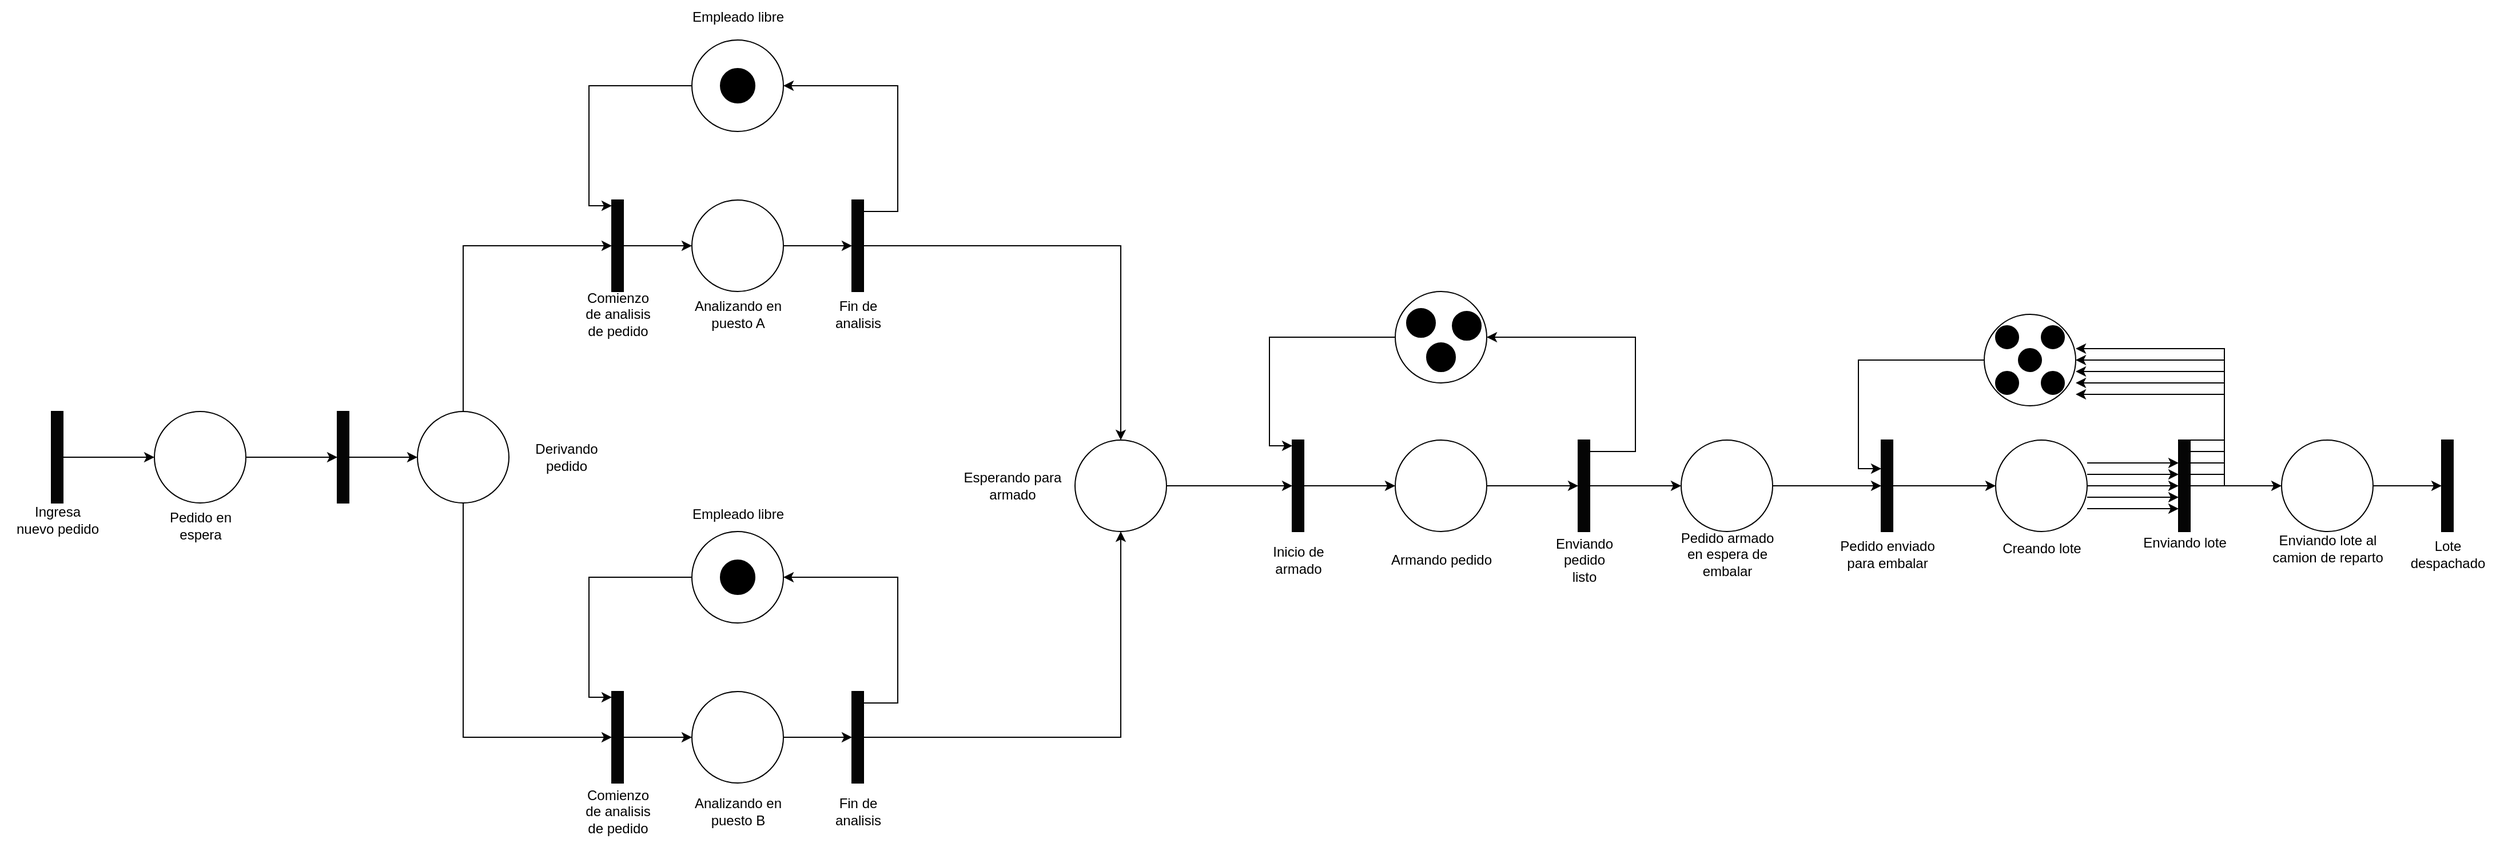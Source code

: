 <mxfile version="24.8.3">
  <diagram name="Page-1" id="ZLIr2dGa3FI1vkI3QF5f">
    <mxGraphModel dx="2049" dy="1036" grid="1" gridSize="10" guides="1" tooltips="1" connect="1" arrows="1" fold="1" page="1" pageScale="1" pageWidth="1400" pageHeight="850" math="0" shadow="0">
      <root>
        <mxCell id="0" />
        <mxCell id="1" parent="0" />
        <mxCell id="7lzFp0Yg2v_CefDAZ_hL-3" value="" style="edgeStyle=orthogonalEdgeStyle;rounded=0;orthogonalLoop=1;jettySize=auto;html=1;curved=0;" edge="1" parent="1" source="7lzFp0Yg2v_CefDAZ_hL-1" target="7lzFp0Yg2v_CefDAZ_hL-2">
          <mxGeometry relative="1" as="geometry" />
        </mxCell>
        <mxCell id="7lzFp0Yg2v_CefDAZ_hL-1" value="" style="html=1;points=[[0,0,0,0,5],[0,1,0,0,-5],[1,0,0,0,5],[1,1,0,0,-5]];perimeter=orthogonalPerimeter;outlineConnect=0;targetShapes=umlLifeline;portConstraint=eastwest;newEdgeStyle={&quot;curved&quot;:0,&quot;rounded&quot;:0};fillColor=#050505;" vertex="1" parent="1">
          <mxGeometry x="365" y="410" width="10" height="80" as="geometry" />
        </mxCell>
        <mxCell id="7lzFp0Yg2v_CefDAZ_hL-5" value="" style="edgeStyle=orthogonalEdgeStyle;rounded=0;orthogonalLoop=1;jettySize=auto;html=1;" edge="1" parent="1" source="7lzFp0Yg2v_CefDAZ_hL-2" target="7lzFp0Yg2v_CefDAZ_hL-4">
          <mxGeometry relative="1" as="geometry" />
        </mxCell>
        <mxCell id="7lzFp0Yg2v_CefDAZ_hL-2" value="" style="ellipse;whiteSpace=wrap;html=1;aspect=fixed;" vertex="1" parent="1">
          <mxGeometry x="455" y="410" width="80" height="80" as="geometry" />
        </mxCell>
        <mxCell id="7lzFp0Yg2v_CefDAZ_hL-9" value="" style="edgeStyle=orthogonalEdgeStyle;rounded=0;orthogonalLoop=1;jettySize=auto;html=1;curved=0;" edge="1" parent="1" source="7lzFp0Yg2v_CefDAZ_hL-4" target="7lzFp0Yg2v_CefDAZ_hL-6">
          <mxGeometry relative="1" as="geometry" />
        </mxCell>
        <mxCell id="7lzFp0Yg2v_CefDAZ_hL-4" value="" style="html=1;points=[[0,0,0,0,5],[0,1,0,0,-5],[1,0,0,0,5],[1,1,0,0,-5]];perimeter=orthogonalPerimeter;outlineConnect=0;targetShapes=umlLifeline;portConstraint=eastwest;newEdgeStyle={&quot;curved&quot;:0,&quot;rounded&quot;:0};fillColor=#050505;" vertex="1" parent="1">
          <mxGeometry x="615" y="410" width="10" height="80" as="geometry" />
        </mxCell>
        <mxCell id="7lzFp0Yg2v_CefDAZ_hL-109" style="edgeStyle=orthogonalEdgeStyle;rounded=0;orthogonalLoop=1;jettySize=auto;html=1;" edge="1" parent="1" source="7lzFp0Yg2v_CefDAZ_hL-6" target="7lzFp0Yg2v_CefDAZ_hL-45">
          <mxGeometry relative="1" as="geometry" />
        </mxCell>
        <mxCell id="7lzFp0Yg2v_CefDAZ_hL-110" style="edgeStyle=orthogonalEdgeStyle;rounded=0;orthogonalLoop=1;jettySize=auto;html=1;" edge="1" parent="1" source="7lzFp0Yg2v_CefDAZ_hL-6" target="7lzFp0Yg2v_CefDAZ_hL-11">
          <mxGeometry relative="1" as="geometry" />
        </mxCell>
        <mxCell id="7lzFp0Yg2v_CefDAZ_hL-6" value="" style="ellipse;whiteSpace=wrap;html=1;aspect=fixed;" vertex="1" parent="1">
          <mxGeometry x="685" y="410" width="80" height="80" as="geometry" />
        </mxCell>
        <mxCell id="7lzFp0Yg2v_CefDAZ_hL-10" value="" style="edgeStyle=orthogonalEdgeStyle;rounded=0;orthogonalLoop=1;jettySize=auto;html=1;curved=0;" edge="1" parent="1" source="7lzFp0Yg2v_CefDAZ_hL-11" target="7lzFp0Yg2v_CefDAZ_hL-12">
          <mxGeometry relative="1" as="geometry" />
        </mxCell>
        <mxCell id="7lzFp0Yg2v_CefDAZ_hL-11" value="" style="html=1;points=[[0,0,0,0,5],[0,1,0,0,-5],[1,0,0,0,5],[1,1,0,0,-5]];perimeter=orthogonalPerimeter;outlineConnect=0;targetShapes=umlLifeline;portConstraint=eastwest;newEdgeStyle={&quot;curved&quot;:0,&quot;rounded&quot;:0};fillColor=#050505;" vertex="1" parent="1">
          <mxGeometry x="855" y="225" width="10" height="80" as="geometry" />
        </mxCell>
        <mxCell id="7lzFp0Yg2v_CefDAZ_hL-20" value="" style="edgeStyle=orthogonalEdgeStyle;rounded=0;orthogonalLoop=1;jettySize=auto;html=1;" edge="1" parent="1" source="7lzFp0Yg2v_CefDAZ_hL-12" target="7lzFp0Yg2v_CefDAZ_hL-19">
          <mxGeometry relative="1" as="geometry" />
        </mxCell>
        <mxCell id="7lzFp0Yg2v_CefDAZ_hL-12" value="" style="ellipse;whiteSpace=wrap;html=1;aspect=fixed;" vertex="1" parent="1">
          <mxGeometry x="925" y="225" width="80" height="80" as="geometry" />
        </mxCell>
        <mxCell id="7lzFp0Yg2v_CefDAZ_hL-23" style="edgeStyle=orthogonalEdgeStyle;rounded=0;orthogonalLoop=1;jettySize=auto;html=1;curved=0;entryX=1;entryY=0.5;entryDx=0;entryDy=0;" edge="1" parent="1" source="7lzFp0Yg2v_CefDAZ_hL-19" target="7lzFp0Yg2v_CefDAZ_hL-21">
          <mxGeometry relative="1" as="geometry">
            <Array as="points">
              <mxPoint x="1105" y="235" />
              <mxPoint x="1105" y="125" />
            </Array>
          </mxGeometry>
        </mxCell>
        <mxCell id="7lzFp0Yg2v_CefDAZ_hL-26" value="" style="edgeStyle=orthogonalEdgeStyle;rounded=0;orthogonalLoop=1;jettySize=auto;html=1;curved=0;entryX=0.5;entryY=0;entryDx=0;entryDy=0;" edge="1" parent="1" source="7lzFp0Yg2v_CefDAZ_hL-19" target="7lzFp0Yg2v_CefDAZ_hL-55">
          <mxGeometry relative="1" as="geometry">
            <mxPoint x="1155" y="265" as="targetPoint" />
          </mxGeometry>
        </mxCell>
        <mxCell id="7lzFp0Yg2v_CefDAZ_hL-19" value="" style="html=1;points=[[0,0,0,0,5],[0,1,0,0,-5],[1,0,0,0,5],[1,1,0,0,-5]];perimeter=orthogonalPerimeter;outlineConnect=0;targetShapes=umlLifeline;portConstraint=eastwest;newEdgeStyle={&quot;curved&quot;:0,&quot;rounded&quot;:0};fillColor=#050505;" vertex="1" parent="1">
          <mxGeometry x="1065" y="225" width="10" height="80" as="geometry" />
        </mxCell>
        <mxCell id="7lzFp0Yg2v_CefDAZ_hL-21" value="" style="ellipse;whiteSpace=wrap;html=1;aspect=fixed;" vertex="1" parent="1">
          <mxGeometry x="925" y="85" width="80" height="80" as="geometry" />
        </mxCell>
        <mxCell id="7lzFp0Yg2v_CefDAZ_hL-22" value="" style="ellipse;whiteSpace=wrap;html=1;aspect=fixed;fillColor=#000000;" vertex="1" parent="1">
          <mxGeometry x="950" y="110" width="30" height="30" as="geometry" />
        </mxCell>
        <mxCell id="7lzFp0Yg2v_CefDAZ_hL-24" style="edgeStyle=orthogonalEdgeStyle;rounded=0;orthogonalLoop=1;jettySize=auto;html=1;entryX=0;entryY=0;entryDx=0;entryDy=5;entryPerimeter=0;" edge="1" parent="1" source="7lzFp0Yg2v_CefDAZ_hL-21" target="7lzFp0Yg2v_CefDAZ_hL-11">
          <mxGeometry relative="1" as="geometry">
            <Array as="points">
              <mxPoint x="835" y="125" />
              <mxPoint x="835" y="230" />
            </Array>
          </mxGeometry>
        </mxCell>
        <mxCell id="7lzFp0Yg2v_CefDAZ_hL-44" value="" style="edgeStyle=orthogonalEdgeStyle;rounded=0;orthogonalLoop=1;jettySize=auto;html=1;curved=0;" edge="1" parent="1" source="7lzFp0Yg2v_CefDAZ_hL-45" target="7lzFp0Yg2v_CefDAZ_hL-47">
          <mxGeometry relative="1" as="geometry" />
        </mxCell>
        <mxCell id="7lzFp0Yg2v_CefDAZ_hL-45" value="" style="html=1;points=[[0,0,0,0,5],[0,1,0,0,-5],[1,0,0,0,5],[1,1,0,0,-5]];perimeter=orthogonalPerimeter;outlineConnect=0;targetShapes=umlLifeline;portConstraint=eastwest;newEdgeStyle={&quot;curved&quot;:0,&quot;rounded&quot;:0};fillColor=#050505;" vertex="1" parent="1">
          <mxGeometry x="855" y="655" width="10" height="80" as="geometry" />
        </mxCell>
        <mxCell id="7lzFp0Yg2v_CefDAZ_hL-46" value="" style="edgeStyle=orthogonalEdgeStyle;rounded=0;orthogonalLoop=1;jettySize=auto;html=1;" edge="1" parent="1" source="7lzFp0Yg2v_CefDAZ_hL-47" target="7lzFp0Yg2v_CefDAZ_hL-50">
          <mxGeometry relative="1" as="geometry" />
        </mxCell>
        <mxCell id="7lzFp0Yg2v_CefDAZ_hL-47" value="" style="ellipse;whiteSpace=wrap;html=1;aspect=fixed;" vertex="1" parent="1">
          <mxGeometry x="925" y="655" width="80" height="80" as="geometry" />
        </mxCell>
        <mxCell id="7lzFp0Yg2v_CefDAZ_hL-48" style="edgeStyle=orthogonalEdgeStyle;rounded=0;orthogonalLoop=1;jettySize=auto;html=1;curved=0;entryX=1;entryY=0.5;entryDx=0;entryDy=0;" edge="1" parent="1" source="7lzFp0Yg2v_CefDAZ_hL-50" target="7lzFp0Yg2v_CefDAZ_hL-51">
          <mxGeometry relative="1" as="geometry">
            <Array as="points">
              <mxPoint x="1105" y="665" />
              <mxPoint x="1105" y="555" />
            </Array>
          </mxGeometry>
        </mxCell>
        <mxCell id="7lzFp0Yg2v_CefDAZ_hL-49" value="" style="edgeStyle=orthogonalEdgeStyle;rounded=0;orthogonalLoop=1;jettySize=auto;html=1;curved=0;" edge="1" parent="1" source="7lzFp0Yg2v_CefDAZ_hL-50" target="7lzFp0Yg2v_CefDAZ_hL-55">
          <mxGeometry relative="1" as="geometry" />
        </mxCell>
        <mxCell id="7lzFp0Yg2v_CefDAZ_hL-50" value="" style="html=1;points=[[0,0,0,0,5],[0,1,0,0,-5],[1,0,0,0,5],[1,1,0,0,-5]];perimeter=orthogonalPerimeter;outlineConnect=0;targetShapes=umlLifeline;portConstraint=eastwest;newEdgeStyle={&quot;curved&quot;:0,&quot;rounded&quot;:0};fillColor=#050505;" vertex="1" parent="1">
          <mxGeometry x="1065" y="655" width="10" height="80" as="geometry" />
        </mxCell>
        <mxCell id="7lzFp0Yg2v_CefDAZ_hL-51" value="" style="ellipse;whiteSpace=wrap;html=1;aspect=fixed;" vertex="1" parent="1">
          <mxGeometry x="925" y="515" width="80" height="80" as="geometry" />
        </mxCell>
        <mxCell id="7lzFp0Yg2v_CefDAZ_hL-52" value="" style="ellipse;whiteSpace=wrap;html=1;aspect=fixed;fillColor=#000000;" vertex="1" parent="1">
          <mxGeometry x="950" y="540" width="30" height="30" as="geometry" />
        </mxCell>
        <mxCell id="7lzFp0Yg2v_CefDAZ_hL-53" style="edgeStyle=orthogonalEdgeStyle;rounded=0;orthogonalLoop=1;jettySize=auto;html=1;entryX=0;entryY=0;entryDx=0;entryDy=5;entryPerimeter=0;" edge="1" parent="1" source="7lzFp0Yg2v_CefDAZ_hL-51" target="7lzFp0Yg2v_CefDAZ_hL-45">
          <mxGeometry relative="1" as="geometry">
            <Array as="points">
              <mxPoint x="835" y="555" />
              <mxPoint x="835" y="660" />
            </Array>
          </mxGeometry>
        </mxCell>
        <mxCell id="7lzFp0Yg2v_CefDAZ_hL-141" style="edgeStyle=orthogonalEdgeStyle;rounded=0;orthogonalLoop=1;jettySize=auto;html=1;" edge="1" parent="1" source="7lzFp0Yg2v_CefDAZ_hL-55" target="7lzFp0Yg2v_CefDAZ_hL-57">
          <mxGeometry relative="1" as="geometry" />
        </mxCell>
        <mxCell id="7lzFp0Yg2v_CefDAZ_hL-55" value="" style="ellipse;whiteSpace=wrap;html=1;aspect=fixed;" vertex="1" parent="1">
          <mxGeometry x="1260" y="435" width="80" height="80" as="geometry" />
        </mxCell>
        <mxCell id="7lzFp0Yg2v_CefDAZ_hL-56" value="" style="edgeStyle=orthogonalEdgeStyle;rounded=0;orthogonalLoop=1;jettySize=auto;html=1;curved=0;" edge="1" parent="1" source="7lzFp0Yg2v_CefDAZ_hL-57" target="7lzFp0Yg2v_CefDAZ_hL-59">
          <mxGeometry relative="1" as="geometry" />
        </mxCell>
        <mxCell id="7lzFp0Yg2v_CefDAZ_hL-57" value="" style="html=1;points=[[0,0,0,0,5],[0,1,0,0,-5],[1,0,0,0,5],[1,1,0,0,-5]];perimeter=orthogonalPerimeter;outlineConnect=0;targetShapes=umlLifeline;portConstraint=eastwest;newEdgeStyle={&quot;curved&quot;:0,&quot;rounded&quot;:0};fillColor=#050505;" vertex="1" parent="1">
          <mxGeometry x="1450" y="435" width="10" height="80" as="geometry" />
        </mxCell>
        <mxCell id="7lzFp0Yg2v_CefDAZ_hL-58" value="" style="edgeStyle=orthogonalEdgeStyle;rounded=0;orthogonalLoop=1;jettySize=auto;html=1;" edge="1" parent="1" source="7lzFp0Yg2v_CefDAZ_hL-59" target="7lzFp0Yg2v_CefDAZ_hL-62">
          <mxGeometry relative="1" as="geometry" />
        </mxCell>
        <mxCell id="7lzFp0Yg2v_CefDAZ_hL-59" value="" style="ellipse;whiteSpace=wrap;html=1;aspect=fixed;" vertex="1" parent="1">
          <mxGeometry x="1540" y="435" width="80" height="80" as="geometry" />
        </mxCell>
        <mxCell id="7lzFp0Yg2v_CefDAZ_hL-60" style="edgeStyle=orthogonalEdgeStyle;rounded=0;orthogonalLoop=1;jettySize=auto;html=1;curved=0;entryX=1;entryY=0.5;entryDx=0;entryDy=0;" edge="1" parent="1" source="7lzFp0Yg2v_CefDAZ_hL-62" target="7lzFp0Yg2v_CefDAZ_hL-63">
          <mxGeometry relative="1" as="geometry">
            <Array as="points">
              <mxPoint x="1750" y="445" />
              <mxPoint x="1750" y="345" />
            </Array>
          </mxGeometry>
        </mxCell>
        <mxCell id="7lzFp0Yg2v_CefDAZ_hL-142" style="edgeStyle=orthogonalEdgeStyle;rounded=0;orthogonalLoop=1;jettySize=auto;html=1;curved=0;entryX=0;entryY=0.5;entryDx=0;entryDy=0;" edge="1" parent="1" source="7lzFp0Yg2v_CefDAZ_hL-62" target="7lzFp0Yg2v_CefDAZ_hL-143">
          <mxGeometry relative="1" as="geometry">
            <mxPoint x="1770" y="475.0" as="targetPoint" />
          </mxGeometry>
        </mxCell>
        <mxCell id="7lzFp0Yg2v_CefDAZ_hL-62" value="" style="html=1;points=[[0,0,0,0,5],[0,1,0,0,-5],[1,0,0,0,5],[1,1,0,0,-5]];perimeter=orthogonalPerimeter;outlineConnect=0;targetShapes=umlLifeline;portConstraint=eastwest;newEdgeStyle={&quot;curved&quot;:0,&quot;rounded&quot;:0};fillColor=#050505;" vertex="1" parent="1">
          <mxGeometry x="1700" y="435" width="10" height="80" as="geometry" />
        </mxCell>
        <mxCell id="7lzFp0Yg2v_CefDAZ_hL-63" value="" style="ellipse;whiteSpace=wrap;html=1;aspect=fixed;" vertex="1" parent="1">
          <mxGeometry x="1540" y="305" width="80" height="80" as="geometry" />
        </mxCell>
        <mxCell id="7lzFp0Yg2v_CefDAZ_hL-64" style="edgeStyle=orthogonalEdgeStyle;rounded=0;orthogonalLoop=1;jettySize=auto;html=1;entryX=0;entryY=0;entryDx=0;entryDy=5;entryPerimeter=0;" edge="1" parent="1" source="7lzFp0Yg2v_CefDAZ_hL-63" target="7lzFp0Yg2v_CefDAZ_hL-57">
          <mxGeometry relative="1" as="geometry">
            <Array as="points">
              <mxPoint x="1430" y="345" />
              <mxPoint x="1430" y="440" />
            </Array>
          </mxGeometry>
        </mxCell>
        <mxCell id="7lzFp0Yg2v_CefDAZ_hL-65" value="" style="ellipse;whiteSpace=wrap;html=1;aspect=fixed;fillColor=#000000;" vertex="1" parent="1">
          <mxGeometry x="1550" y="320" width="25" height="25" as="geometry" />
        </mxCell>
        <mxCell id="7lzFp0Yg2v_CefDAZ_hL-66" value="" style="ellipse;whiteSpace=wrap;html=1;aspect=fixed;fillColor=#000000;" vertex="1" parent="1">
          <mxGeometry x="1590" y="322.5" width="25" height="25" as="geometry" />
        </mxCell>
        <mxCell id="7lzFp0Yg2v_CefDAZ_hL-67" value="" style="ellipse;whiteSpace=wrap;html=1;aspect=fixed;fillColor=#000000;" vertex="1" parent="1">
          <mxGeometry x="1567.5" y="350" width="25" height="25" as="geometry" />
        </mxCell>
        <mxCell id="7lzFp0Yg2v_CefDAZ_hL-88" value="" style="edgeStyle=orthogonalEdgeStyle;rounded=0;orthogonalLoop=1;jettySize=auto;html=1;curved=0;" edge="1" parent="1" source="7lzFp0Yg2v_CefDAZ_hL-69" target="7lzFp0Yg2v_CefDAZ_hL-86">
          <mxGeometry relative="1" as="geometry" />
        </mxCell>
        <mxCell id="7lzFp0Yg2v_CefDAZ_hL-69" value="" style="html=1;points=[[0,0,0,0,5],[0,1,0,0,-5],[1,0,0,0,5],[1,1,0,0,-5]];perimeter=orthogonalPerimeter;outlineConnect=0;targetShapes=umlLifeline;portConstraint=eastwest;newEdgeStyle={&quot;curved&quot;:0,&quot;rounded&quot;:0};fillColor=#050505;" vertex="1" parent="1">
          <mxGeometry x="1965" y="435" width="10" height="80" as="geometry" />
        </mxCell>
        <mxCell id="7lzFp0Yg2v_CefDAZ_hL-80" value="" style="ellipse;whiteSpace=wrap;html=1;aspect=fixed;" vertex="1" parent="1">
          <mxGeometry x="2055" y="325" width="80" height="80" as="geometry" />
        </mxCell>
        <mxCell id="7lzFp0Yg2v_CefDAZ_hL-81" style="edgeStyle=orthogonalEdgeStyle;rounded=0;orthogonalLoop=1;jettySize=auto;html=1;entryX=0;entryY=0;entryDx=0;entryDy=5;entryPerimeter=0;" edge="1" parent="1" source="7lzFp0Yg2v_CefDAZ_hL-80">
          <mxGeometry relative="1" as="geometry">
            <mxPoint x="1965" y="460" as="targetPoint" />
            <Array as="points">
              <mxPoint x="1945" y="365" />
              <mxPoint x="1945" y="460" />
            </Array>
          </mxGeometry>
        </mxCell>
        <mxCell id="7lzFp0Yg2v_CefDAZ_hL-83" value="" style="ellipse;whiteSpace=wrap;html=1;aspect=fixed;fillColor=#000000;" vertex="1" parent="1">
          <mxGeometry x="2065" y="335" width="20" height="20" as="geometry" />
        </mxCell>
        <mxCell id="7lzFp0Yg2v_CefDAZ_hL-89" value="" style="edgeStyle=orthogonalEdgeStyle;rounded=0;orthogonalLoop=1;jettySize=auto;html=1;" edge="1" parent="1" source="7lzFp0Yg2v_CefDAZ_hL-86" target="7lzFp0Yg2v_CefDAZ_hL-85">
          <mxGeometry relative="1" as="geometry" />
        </mxCell>
        <mxCell id="7lzFp0Yg2v_CefDAZ_hL-86" value="" style="ellipse;whiteSpace=wrap;html=1;aspect=fixed;" vertex="1" parent="1">
          <mxGeometry x="2065" y="435" width="80" height="80" as="geometry" />
        </mxCell>
        <mxCell id="7lzFp0Yg2v_CefDAZ_hL-90" style="edgeStyle=orthogonalEdgeStyle;rounded=0;orthogonalLoop=1;jettySize=auto;html=1;curved=0;entryX=1;entryY=0.5;entryDx=0;entryDy=0;" edge="1" parent="1" source="7lzFp0Yg2v_CefDAZ_hL-85" target="7lzFp0Yg2v_CefDAZ_hL-80">
          <mxGeometry relative="1" as="geometry">
            <Array as="points">
              <mxPoint x="2265" y="445" />
              <mxPoint x="2265" y="365" />
            </Array>
          </mxGeometry>
        </mxCell>
        <mxCell id="7lzFp0Yg2v_CefDAZ_hL-92" value="" style="edgeStyle=orthogonalEdgeStyle;rounded=0;orthogonalLoop=1;jettySize=auto;html=1;curved=0;" edge="1" parent="1" source="7lzFp0Yg2v_CefDAZ_hL-85" target="7lzFp0Yg2v_CefDAZ_hL-91">
          <mxGeometry relative="1" as="geometry" />
        </mxCell>
        <mxCell id="7lzFp0Yg2v_CefDAZ_hL-85" value="" style="html=1;points=[[0,0,0,0,5],[0,1,0,0,-5],[1,0,0,0,5],[1,1,0,0,-5]];perimeter=orthogonalPerimeter;outlineConnect=0;targetShapes=umlLifeline;portConstraint=eastwest;newEdgeStyle={&quot;curved&quot;:0,&quot;rounded&quot;:0};fillColor=#050505;" vertex="1" parent="1">
          <mxGeometry x="2225" y="435" width="10" height="80" as="geometry" />
        </mxCell>
        <mxCell id="7lzFp0Yg2v_CefDAZ_hL-94" value="" style="edgeStyle=orthogonalEdgeStyle;rounded=0;orthogonalLoop=1;jettySize=auto;html=1;" edge="1" parent="1" source="7lzFp0Yg2v_CefDAZ_hL-91" target="7lzFp0Yg2v_CefDAZ_hL-93">
          <mxGeometry relative="1" as="geometry" />
        </mxCell>
        <mxCell id="7lzFp0Yg2v_CefDAZ_hL-91" value="" style="ellipse;whiteSpace=wrap;html=1;aspect=fixed;" vertex="1" parent="1">
          <mxGeometry x="2315" y="435" width="80" height="80" as="geometry" />
        </mxCell>
        <mxCell id="7lzFp0Yg2v_CefDAZ_hL-93" value="" style="html=1;points=[[0,0,0,0,5],[0,1,0,0,-5],[1,0,0,0,5],[1,1,0,0,-5]];perimeter=orthogonalPerimeter;outlineConnect=0;targetShapes=umlLifeline;portConstraint=eastwest;newEdgeStyle={&quot;curved&quot;:0,&quot;rounded&quot;:0};fillColor=#050505;" vertex="1" parent="1">
          <mxGeometry x="2455" y="435" width="10" height="80" as="geometry" />
        </mxCell>
        <mxCell id="7lzFp0Yg2v_CefDAZ_hL-96" value="" style="ellipse;whiteSpace=wrap;html=1;aspect=fixed;fillColor=#000000;" vertex="1" parent="1">
          <mxGeometry x="2105" y="335" width="20" height="20" as="geometry" />
        </mxCell>
        <mxCell id="7lzFp0Yg2v_CefDAZ_hL-97" value="" style="ellipse;whiteSpace=wrap;html=1;aspect=fixed;fillColor=#000000;" vertex="1" parent="1">
          <mxGeometry x="2065" y="375" width="20" height="20" as="geometry" />
        </mxCell>
        <mxCell id="7lzFp0Yg2v_CefDAZ_hL-98" value="" style="ellipse;whiteSpace=wrap;html=1;aspect=fixed;fillColor=#000000;" vertex="1" parent="1">
          <mxGeometry x="2085" y="355" width="20" height="20" as="geometry" />
        </mxCell>
        <mxCell id="7lzFp0Yg2v_CefDAZ_hL-99" value="" style="ellipse;whiteSpace=wrap;html=1;aspect=fixed;fillColor=#000000;" vertex="1" parent="1">
          <mxGeometry x="2105" y="375" width="20" height="20" as="geometry" />
        </mxCell>
        <mxCell id="7lzFp0Yg2v_CefDAZ_hL-100" style="edgeStyle=orthogonalEdgeStyle;rounded=0;orthogonalLoop=1;jettySize=auto;html=1;curved=0;entryX=1;entryY=0.5;entryDx=0;entryDy=0;" edge="1" parent="1">
          <mxGeometry relative="1" as="geometry">
            <mxPoint x="2235" y="455" as="sourcePoint" />
            <mxPoint x="2135" y="375" as="targetPoint" />
            <Array as="points">
              <mxPoint x="2265" y="455" />
              <mxPoint x="2265" y="375" />
            </Array>
          </mxGeometry>
        </mxCell>
        <mxCell id="7lzFp0Yg2v_CefDAZ_hL-101" style="edgeStyle=orthogonalEdgeStyle;rounded=0;orthogonalLoop=1;jettySize=auto;html=1;curved=0;entryX=1;entryY=0.5;entryDx=0;entryDy=0;" edge="1" parent="1">
          <mxGeometry relative="1" as="geometry">
            <mxPoint x="2235" y="435" as="sourcePoint" />
            <mxPoint x="2135" y="355" as="targetPoint" />
            <Array as="points">
              <mxPoint x="2265" y="435" />
              <mxPoint x="2265" y="355" />
            </Array>
          </mxGeometry>
        </mxCell>
        <mxCell id="7lzFp0Yg2v_CefDAZ_hL-102" style="edgeStyle=orthogonalEdgeStyle;rounded=0;orthogonalLoop=1;jettySize=auto;html=1;curved=0;entryX=1;entryY=0.5;entryDx=0;entryDy=0;" edge="1" parent="1">
          <mxGeometry relative="1" as="geometry">
            <mxPoint x="2235" y="465" as="sourcePoint" />
            <mxPoint x="2135" y="385" as="targetPoint" />
            <Array as="points">
              <mxPoint x="2265" y="465" />
              <mxPoint x="2265" y="385" />
            </Array>
          </mxGeometry>
        </mxCell>
        <mxCell id="7lzFp0Yg2v_CefDAZ_hL-103" style="edgeStyle=orthogonalEdgeStyle;rounded=0;orthogonalLoop=1;jettySize=auto;html=1;curved=0;entryX=1;entryY=0.5;entryDx=0;entryDy=0;" edge="1" parent="1">
          <mxGeometry relative="1" as="geometry">
            <mxPoint x="2235" y="475" as="sourcePoint" />
            <mxPoint x="2135" y="395" as="targetPoint" />
            <Array as="points">
              <mxPoint x="2265" y="475" />
              <mxPoint x="2265" y="395" />
            </Array>
          </mxGeometry>
        </mxCell>
        <mxCell id="7lzFp0Yg2v_CefDAZ_hL-104" value="" style="edgeStyle=orthogonalEdgeStyle;rounded=0;orthogonalLoop=1;jettySize=auto;html=1;" edge="1" parent="1">
          <mxGeometry relative="1" as="geometry">
            <mxPoint x="2145" y="485" as="sourcePoint" />
            <mxPoint x="2225" y="485" as="targetPoint" />
          </mxGeometry>
        </mxCell>
        <mxCell id="7lzFp0Yg2v_CefDAZ_hL-105" value="" style="edgeStyle=orthogonalEdgeStyle;rounded=0;orthogonalLoop=1;jettySize=auto;html=1;" edge="1" parent="1">
          <mxGeometry relative="1" as="geometry">
            <mxPoint x="2145" y="495" as="sourcePoint" />
            <mxPoint x="2225" y="495" as="targetPoint" />
          </mxGeometry>
        </mxCell>
        <mxCell id="7lzFp0Yg2v_CefDAZ_hL-106" value="" style="edgeStyle=orthogonalEdgeStyle;rounded=0;orthogonalLoop=1;jettySize=auto;html=1;" edge="1" parent="1">
          <mxGeometry relative="1" as="geometry">
            <mxPoint x="2145" y="465" as="sourcePoint" />
            <mxPoint x="2225" y="465" as="targetPoint" />
          </mxGeometry>
        </mxCell>
        <mxCell id="7lzFp0Yg2v_CefDAZ_hL-107" value="" style="edgeStyle=orthogonalEdgeStyle;rounded=0;orthogonalLoop=1;jettySize=auto;html=1;" edge="1" parent="1">
          <mxGeometry relative="1" as="geometry">
            <mxPoint x="2145" y="455" as="sourcePoint" />
            <mxPoint x="2225" y="455" as="targetPoint" />
          </mxGeometry>
        </mxCell>
        <mxCell id="7lzFp0Yg2v_CefDAZ_hL-111" value="&lt;div&gt;Ingresa&lt;/div&gt;&lt;div&gt;nuevo pedido&lt;br&gt;&lt;/div&gt;" style="text;html=1;align=center;verticalAlign=middle;resizable=0;points=[];autosize=1;strokeColor=none;fillColor=none;" vertex="1" parent="1">
          <mxGeometry x="320" y="485" width="100" height="40" as="geometry" />
        </mxCell>
        <mxCell id="7lzFp0Yg2v_CefDAZ_hL-112" value="&lt;div&gt;Pedido en&lt;/div&gt;&lt;div&gt;espera&lt;br&gt;&lt;/div&gt;" style="text;html=1;align=center;verticalAlign=middle;resizable=0;points=[];autosize=1;strokeColor=none;fillColor=none;" vertex="1" parent="1">
          <mxGeometry x="455" y="490" width="80" height="40" as="geometry" />
        </mxCell>
        <mxCell id="7lzFp0Yg2v_CefDAZ_hL-113" value="&lt;div&gt;Derivando&lt;/div&gt;&lt;div&gt;pedido&lt;br&gt;&lt;/div&gt;" style="text;html=1;align=center;verticalAlign=middle;resizable=0;points=[];autosize=1;strokeColor=none;fillColor=none;" vertex="1" parent="1">
          <mxGeometry x="775" y="430" width="80" height="40" as="geometry" />
        </mxCell>
        <mxCell id="7lzFp0Yg2v_CefDAZ_hL-114" value="&lt;div&gt;Comienzo&lt;/div&gt;&lt;div&gt;de analisis&lt;/div&gt;&lt;div&gt;de pedido&lt;br&gt;&lt;/div&gt;" style="text;html=1;align=center;verticalAlign=middle;resizable=0;points=[];autosize=1;strokeColor=none;fillColor=none;" vertex="1" parent="1">
          <mxGeometry x="820" y="295" width="80" height="60" as="geometry" />
        </mxCell>
        <mxCell id="7lzFp0Yg2v_CefDAZ_hL-115" value="&lt;div&gt;Analizando en &lt;br&gt;&lt;/div&gt;&lt;div&gt;puesto A&lt;br&gt;&lt;/div&gt;" style="text;html=1;align=center;verticalAlign=middle;resizable=0;points=[];autosize=1;strokeColor=none;fillColor=none;" vertex="1" parent="1">
          <mxGeometry x="915" y="305" width="100" height="40" as="geometry" />
        </mxCell>
        <mxCell id="7lzFp0Yg2v_CefDAZ_hL-116" value="&lt;div&gt;Fin de&lt;/div&gt;&lt;div&gt;analisis&lt;br&gt;&lt;/div&gt;" style="text;html=1;align=center;verticalAlign=middle;resizable=0;points=[];autosize=1;strokeColor=none;fillColor=none;" vertex="1" parent="1">
          <mxGeometry x="1035" y="305" width="70" height="40" as="geometry" />
        </mxCell>
        <mxCell id="7lzFp0Yg2v_CefDAZ_hL-117" value="Empleado libre" style="text;html=1;align=center;verticalAlign=middle;resizable=0;points=[];autosize=1;strokeColor=none;fillColor=none;" vertex="1" parent="1">
          <mxGeometry x="910" y="50" width="110" height="30" as="geometry" />
        </mxCell>
        <mxCell id="7lzFp0Yg2v_CefDAZ_hL-118" value="&lt;div&gt;Esperando para&lt;/div&gt;&lt;div&gt;armado&lt;br&gt;&lt;/div&gt;" style="text;html=1;align=center;verticalAlign=middle;resizable=0;points=[];autosize=1;strokeColor=none;fillColor=none;" vertex="1" parent="1">
          <mxGeometry x="1150" y="455" width="110" height="40" as="geometry" />
        </mxCell>
        <mxCell id="7lzFp0Yg2v_CefDAZ_hL-123" value="&lt;div&gt;Enviando&lt;/div&gt;&lt;div&gt;pedido&lt;/div&gt;&lt;div&gt;listo&lt;br&gt;&lt;/div&gt;" style="text;html=1;align=center;verticalAlign=middle;resizable=0;points=[];autosize=1;strokeColor=none;fillColor=none;" vertex="1" parent="1">
          <mxGeometry x="1670" y="510" width="70" height="60" as="geometry" />
        </mxCell>
        <mxCell id="7lzFp0Yg2v_CefDAZ_hL-124" value="&lt;div&gt;Armando pedido&lt;br&gt;&lt;/div&gt;" style="text;html=1;align=center;verticalAlign=middle;resizable=0;points=[];autosize=1;strokeColor=none;fillColor=none;" vertex="1" parent="1">
          <mxGeometry x="1525" y="525" width="110" height="30" as="geometry" />
        </mxCell>
        <mxCell id="7lzFp0Yg2v_CefDAZ_hL-125" value="&lt;div&gt;Inicio de&lt;/div&gt;&lt;div&gt;armado&lt;br&gt;&lt;/div&gt;" style="text;html=1;align=center;verticalAlign=middle;resizable=0;points=[];autosize=1;strokeColor=none;fillColor=none;" vertex="1" parent="1">
          <mxGeometry x="1420" y="520" width="70" height="40" as="geometry" />
        </mxCell>
        <mxCell id="7lzFp0Yg2v_CefDAZ_hL-127" value="&lt;div&gt;Fin de&lt;/div&gt;&lt;div&gt;analisis&lt;br&gt;&lt;/div&gt;" style="text;html=1;align=center;verticalAlign=middle;resizable=0;points=[];autosize=1;strokeColor=none;fillColor=none;" vertex="1" parent="1">
          <mxGeometry x="1035" y="740" width="70" height="40" as="geometry" />
        </mxCell>
        <mxCell id="7lzFp0Yg2v_CefDAZ_hL-128" value="&lt;div&gt;Analizando en &lt;br&gt;&lt;/div&gt;&lt;div&gt;puesto B&lt;br&gt;&lt;/div&gt;" style="text;html=1;align=center;verticalAlign=middle;resizable=0;points=[];autosize=1;strokeColor=none;fillColor=none;" vertex="1" parent="1">
          <mxGeometry x="915" y="740" width="100" height="40" as="geometry" />
        </mxCell>
        <mxCell id="7lzFp0Yg2v_CefDAZ_hL-129" value="&lt;div&gt;Comienzo&lt;/div&gt;&lt;div&gt;de analisis&lt;/div&gt;&lt;div&gt;de pedido&lt;br&gt;&lt;/div&gt;" style="text;html=1;align=center;verticalAlign=middle;resizable=0;points=[];autosize=1;strokeColor=none;fillColor=none;" vertex="1" parent="1">
          <mxGeometry x="820" y="730" width="80" height="60" as="geometry" />
        </mxCell>
        <mxCell id="7lzFp0Yg2v_CefDAZ_hL-130" value="Empleado libre" style="text;html=1;align=center;verticalAlign=middle;resizable=0;points=[];autosize=1;strokeColor=none;fillColor=none;" vertex="1" parent="1">
          <mxGeometry x="910" y="485" width="110" height="30" as="geometry" />
        </mxCell>
        <mxCell id="7lzFp0Yg2v_CefDAZ_hL-133" value="&lt;div&gt;Pedido enviado&lt;/div&gt;&lt;div&gt;para embalar&lt;br&gt;&lt;/div&gt;" style="text;html=1;align=center;verticalAlign=middle;resizable=0;points=[];autosize=1;strokeColor=none;fillColor=none;" vertex="1" parent="1">
          <mxGeometry x="1915" y="515" width="110" height="40" as="geometry" />
        </mxCell>
        <mxCell id="7lzFp0Yg2v_CefDAZ_hL-134" value="Creando lote" style="text;html=1;align=center;verticalAlign=middle;resizable=0;points=[];autosize=1;strokeColor=none;fillColor=none;" vertex="1" parent="1">
          <mxGeometry x="2060" y="515" width="90" height="30" as="geometry" />
        </mxCell>
        <mxCell id="7lzFp0Yg2v_CefDAZ_hL-135" value="Enviando lote" style="text;html=1;align=center;verticalAlign=middle;resizable=0;points=[];autosize=1;strokeColor=none;fillColor=none;" vertex="1" parent="1">
          <mxGeometry x="2180" y="510" width="100" height="30" as="geometry" />
        </mxCell>
        <mxCell id="7lzFp0Yg2v_CefDAZ_hL-136" value="&lt;div&gt;Enviando lote al&lt;/div&gt;&lt;div&gt;camion de reparto&lt;br&gt;&lt;/div&gt;" style="text;html=1;align=center;verticalAlign=middle;resizable=0;points=[];autosize=1;strokeColor=none;fillColor=none;" vertex="1" parent="1">
          <mxGeometry x="2295" y="510" width="120" height="40" as="geometry" />
        </mxCell>
        <mxCell id="7lzFp0Yg2v_CefDAZ_hL-137" value="&lt;div&gt;Lote&lt;/div&gt;&lt;div&gt;despachado&lt;br&gt;&lt;/div&gt;" style="text;html=1;align=center;verticalAlign=middle;resizable=0;points=[];autosize=1;strokeColor=none;fillColor=none;" vertex="1" parent="1">
          <mxGeometry x="2415" y="515" width="90" height="40" as="geometry" />
        </mxCell>
        <mxCell id="7lzFp0Yg2v_CefDAZ_hL-144" style="edgeStyle=orthogonalEdgeStyle;rounded=0;orthogonalLoop=1;jettySize=auto;html=1;" edge="1" parent="1" source="7lzFp0Yg2v_CefDAZ_hL-143" target="7lzFp0Yg2v_CefDAZ_hL-69">
          <mxGeometry relative="1" as="geometry" />
        </mxCell>
        <mxCell id="7lzFp0Yg2v_CefDAZ_hL-143" value="" style="ellipse;whiteSpace=wrap;html=1;aspect=fixed;" vertex="1" parent="1">
          <mxGeometry x="1790" y="435" width="80" height="80" as="geometry" />
        </mxCell>
        <mxCell id="7lzFp0Yg2v_CefDAZ_hL-145" value="&lt;div&gt;Pedido armado&lt;/div&gt;&lt;div&gt;en espera de&lt;/div&gt;&lt;div&gt;embalar&lt;br&gt;&lt;/div&gt;" style="text;html=1;align=center;verticalAlign=middle;resizable=0;points=[];autosize=1;strokeColor=none;fillColor=none;" vertex="1" parent="1">
          <mxGeometry x="1775" y="505" width="110" height="60" as="geometry" />
        </mxCell>
      </root>
    </mxGraphModel>
  </diagram>
</mxfile>
